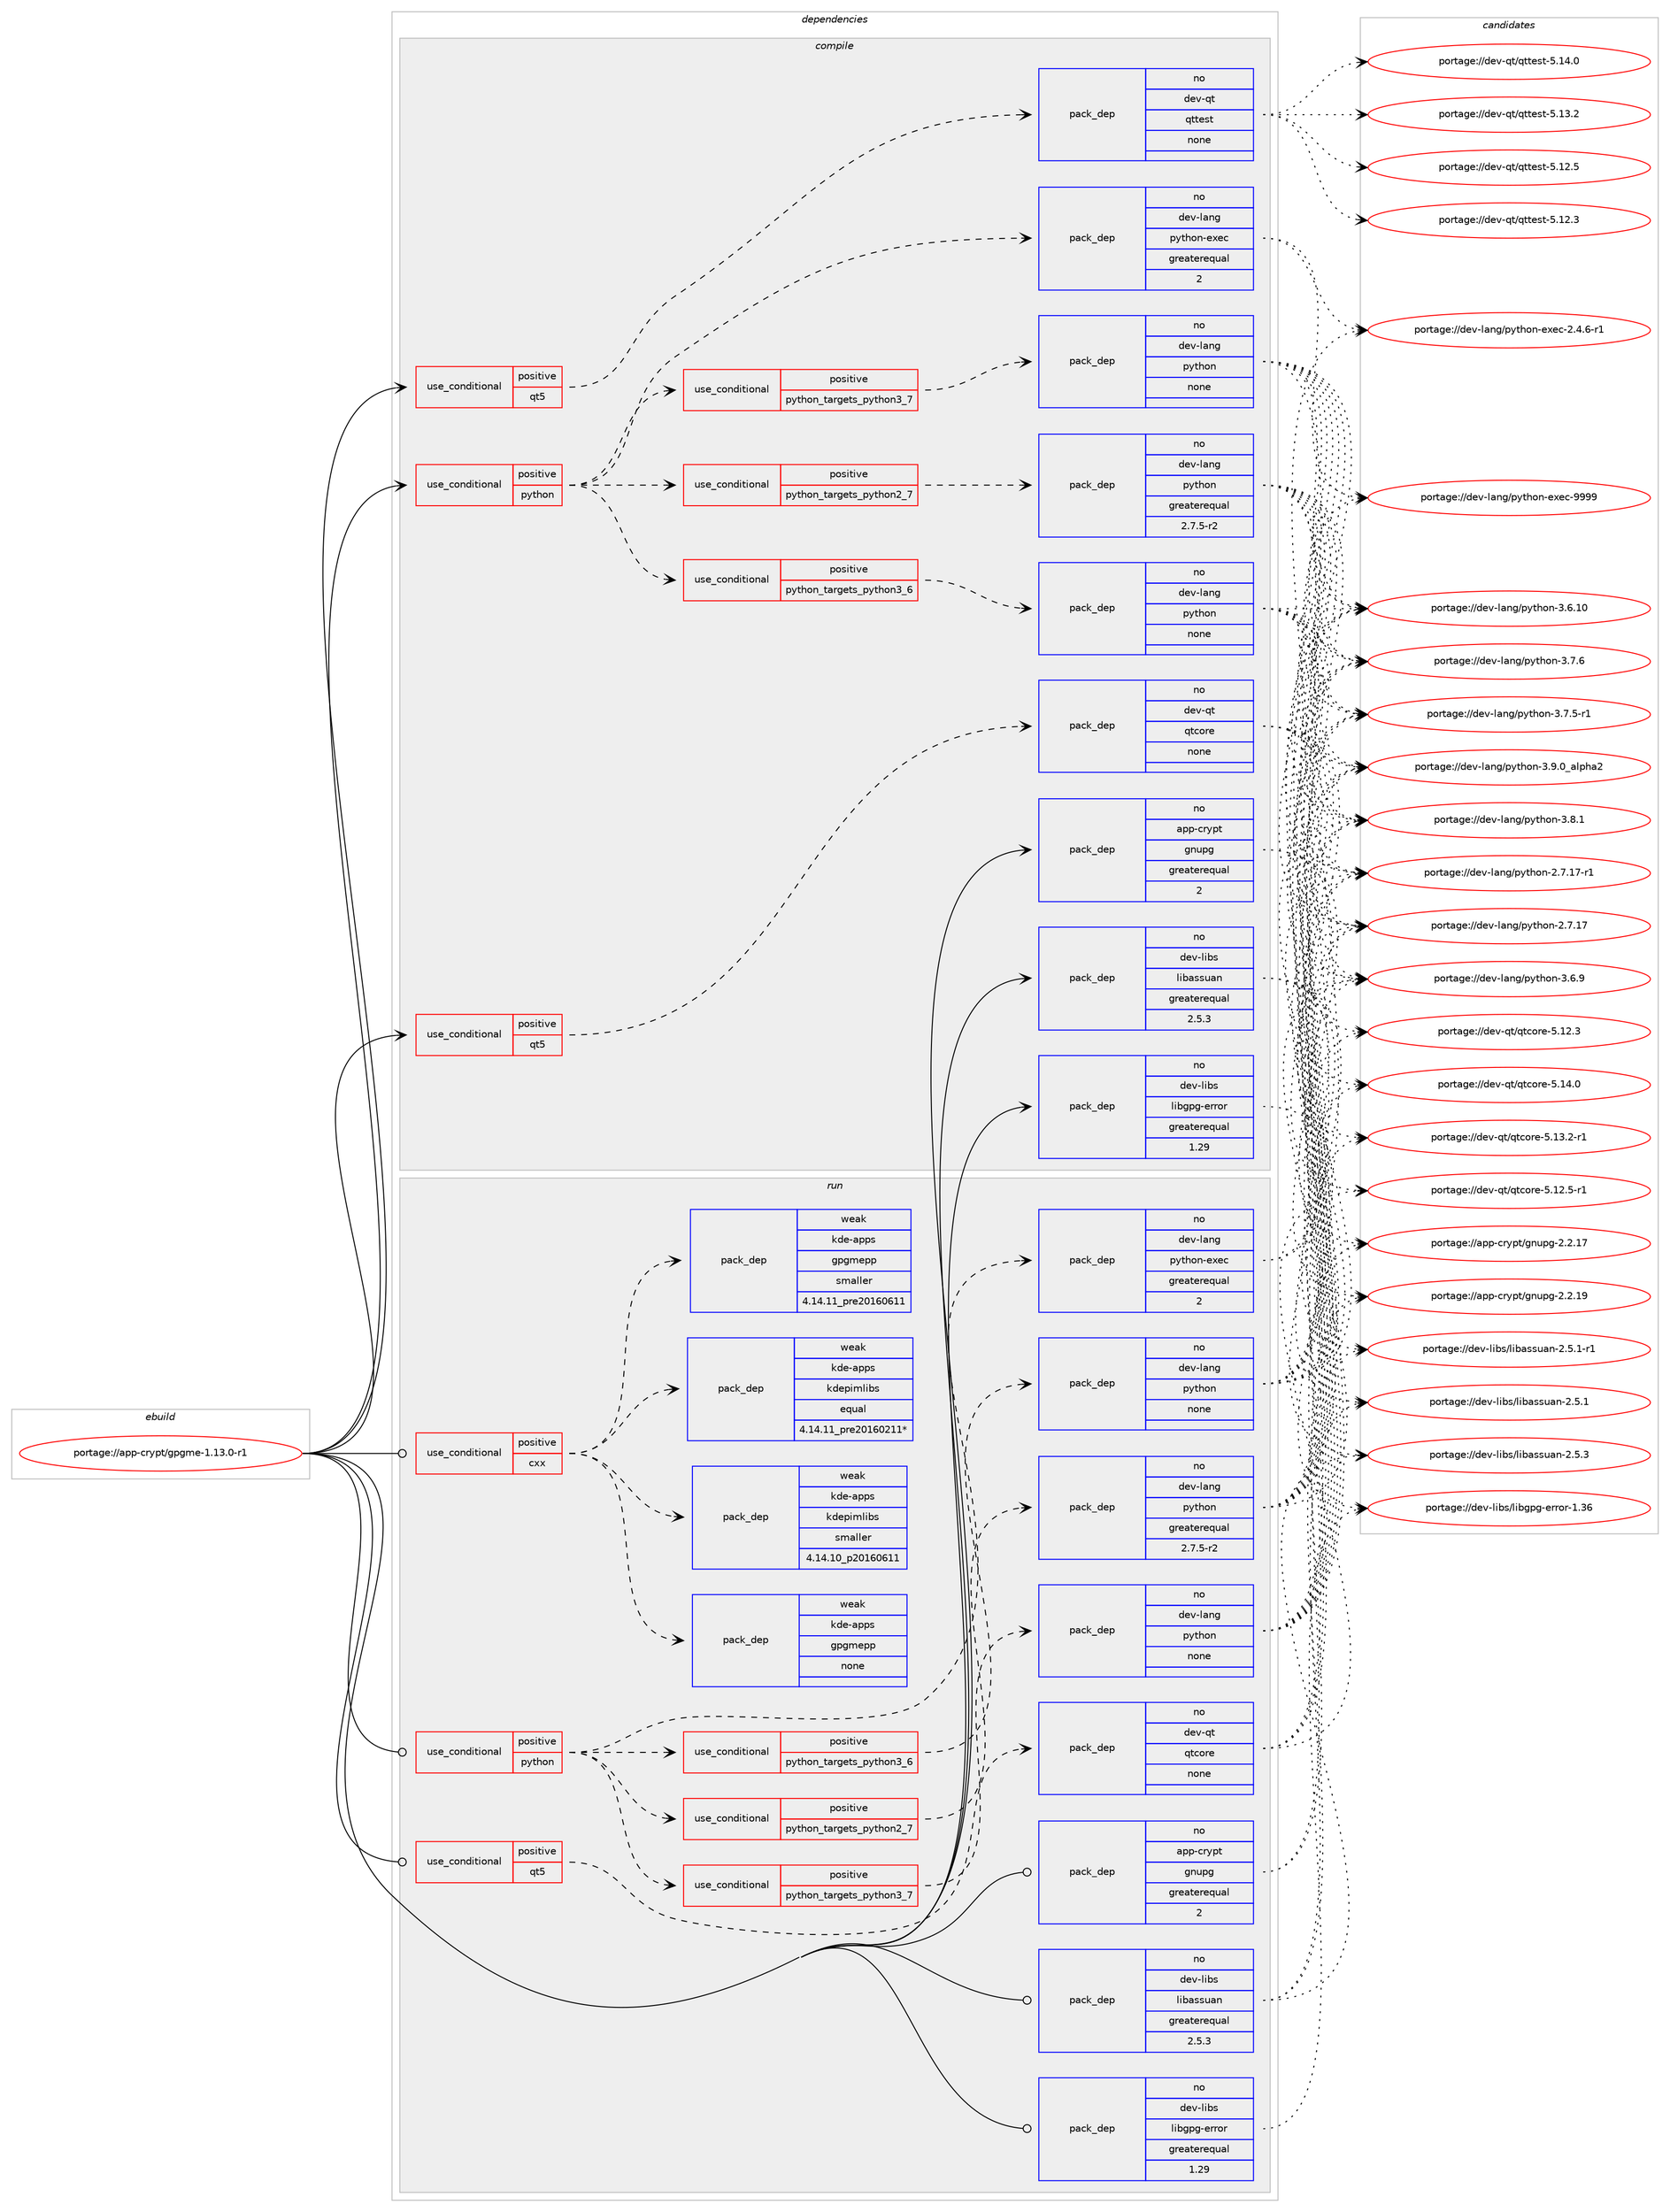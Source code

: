 digraph prolog {

# *************
# Graph options
# *************

newrank=true;
concentrate=true;
compound=true;
graph [rankdir=LR,fontname=Helvetica,fontsize=10,ranksep=1.5];#, ranksep=2.5, nodesep=0.2];
edge  [arrowhead=vee];
node  [fontname=Helvetica,fontsize=10];

# **********
# The ebuild
# **********

subgraph cluster_leftcol {
color=gray;
label=<<i>ebuild</i>>;
id [label="portage://app-crypt/gpgme-1.13.0-r1", color=red, width=4, href="../app-crypt/gpgme-1.13.0-r1.svg"];
}

# ****************
# The dependencies
# ****************

subgraph cluster_midcol {
color=gray;
label=<<i>dependencies</i>>;
subgraph cluster_compile {
fillcolor="#eeeeee";
style=filled;
label=<<i>compile</i>>;
subgraph cond151504 {
dependency642989 [label=<<TABLE BORDER="0" CELLBORDER="1" CELLSPACING="0" CELLPADDING="4"><TR><TD ROWSPAN="3" CELLPADDING="10">use_conditional</TD></TR><TR><TD>positive</TD></TR><TR><TD>python</TD></TR></TABLE>>, shape=none, color=red];
subgraph cond151505 {
dependency642990 [label=<<TABLE BORDER="0" CELLBORDER="1" CELLSPACING="0" CELLPADDING="4"><TR><TD ROWSPAN="3" CELLPADDING="10">use_conditional</TD></TR><TR><TD>positive</TD></TR><TR><TD>python_targets_python2_7</TD></TR></TABLE>>, shape=none, color=red];
subgraph pack482930 {
dependency642991 [label=<<TABLE BORDER="0" CELLBORDER="1" CELLSPACING="0" CELLPADDING="4" WIDTH="220"><TR><TD ROWSPAN="6" CELLPADDING="30">pack_dep</TD></TR><TR><TD WIDTH="110">no</TD></TR><TR><TD>dev-lang</TD></TR><TR><TD>python</TD></TR><TR><TD>greaterequal</TD></TR><TR><TD>2.7.5-r2</TD></TR></TABLE>>, shape=none, color=blue];
}
dependency642990:e -> dependency642991:w [weight=20,style="dashed",arrowhead="vee"];
}
dependency642989:e -> dependency642990:w [weight=20,style="dashed",arrowhead="vee"];
subgraph cond151506 {
dependency642992 [label=<<TABLE BORDER="0" CELLBORDER="1" CELLSPACING="0" CELLPADDING="4"><TR><TD ROWSPAN="3" CELLPADDING="10">use_conditional</TD></TR><TR><TD>positive</TD></TR><TR><TD>python_targets_python3_6</TD></TR></TABLE>>, shape=none, color=red];
subgraph pack482931 {
dependency642993 [label=<<TABLE BORDER="0" CELLBORDER="1" CELLSPACING="0" CELLPADDING="4" WIDTH="220"><TR><TD ROWSPAN="6" CELLPADDING="30">pack_dep</TD></TR><TR><TD WIDTH="110">no</TD></TR><TR><TD>dev-lang</TD></TR><TR><TD>python</TD></TR><TR><TD>none</TD></TR><TR><TD></TD></TR></TABLE>>, shape=none, color=blue];
}
dependency642992:e -> dependency642993:w [weight=20,style="dashed",arrowhead="vee"];
}
dependency642989:e -> dependency642992:w [weight=20,style="dashed",arrowhead="vee"];
subgraph cond151507 {
dependency642994 [label=<<TABLE BORDER="0" CELLBORDER="1" CELLSPACING="0" CELLPADDING="4"><TR><TD ROWSPAN="3" CELLPADDING="10">use_conditional</TD></TR><TR><TD>positive</TD></TR><TR><TD>python_targets_python3_7</TD></TR></TABLE>>, shape=none, color=red];
subgraph pack482932 {
dependency642995 [label=<<TABLE BORDER="0" CELLBORDER="1" CELLSPACING="0" CELLPADDING="4" WIDTH="220"><TR><TD ROWSPAN="6" CELLPADDING="30">pack_dep</TD></TR><TR><TD WIDTH="110">no</TD></TR><TR><TD>dev-lang</TD></TR><TR><TD>python</TD></TR><TR><TD>none</TD></TR><TR><TD></TD></TR></TABLE>>, shape=none, color=blue];
}
dependency642994:e -> dependency642995:w [weight=20,style="dashed",arrowhead="vee"];
}
dependency642989:e -> dependency642994:w [weight=20,style="dashed",arrowhead="vee"];
subgraph pack482933 {
dependency642996 [label=<<TABLE BORDER="0" CELLBORDER="1" CELLSPACING="0" CELLPADDING="4" WIDTH="220"><TR><TD ROWSPAN="6" CELLPADDING="30">pack_dep</TD></TR><TR><TD WIDTH="110">no</TD></TR><TR><TD>dev-lang</TD></TR><TR><TD>python-exec</TD></TR><TR><TD>greaterequal</TD></TR><TR><TD>2</TD></TR></TABLE>>, shape=none, color=blue];
}
dependency642989:e -> dependency642996:w [weight=20,style="dashed",arrowhead="vee"];
}
id:e -> dependency642989:w [weight=20,style="solid",arrowhead="vee"];
subgraph cond151508 {
dependency642997 [label=<<TABLE BORDER="0" CELLBORDER="1" CELLSPACING="0" CELLPADDING="4"><TR><TD ROWSPAN="3" CELLPADDING="10">use_conditional</TD></TR><TR><TD>positive</TD></TR><TR><TD>qt5</TD></TR></TABLE>>, shape=none, color=red];
subgraph pack482934 {
dependency642998 [label=<<TABLE BORDER="0" CELLBORDER="1" CELLSPACING="0" CELLPADDING="4" WIDTH="220"><TR><TD ROWSPAN="6" CELLPADDING="30">pack_dep</TD></TR><TR><TD WIDTH="110">no</TD></TR><TR><TD>dev-qt</TD></TR><TR><TD>qtcore</TD></TR><TR><TD>none</TD></TR><TR><TD></TD></TR></TABLE>>, shape=none, color=blue];
}
dependency642997:e -> dependency642998:w [weight=20,style="dashed",arrowhead="vee"];
}
id:e -> dependency642997:w [weight=20,style="solid",arrowhead="vee"];
subgraph cond151509 {
dependency642999 [label=<<TABLE BORDER="0" CELLBORDER="1" CELLSPACING="0" CELLPADDING="4"><TR><TD ROWSPAN="3" CELLPADDING="10">use_conditional</TD></TR><TR><TD>positive</TD></TR><TR><TD>qt5</TD></TR></TABLE>>, shape=none, color=red];
subgraph pack482935 {
dependency643000 [label=<<TABLE BORDER="0" CELLBORDER="1" CELLSPACING="0" CELLPADDING="4" WIDTH="220"><TR><TD ROWSPAN="6" CELLPADDING="30">pack_dep</TD></TR><TR><TD WIDTH="110">no</TD></TR><TR><TD>dev-qt</TD></TR><TR><TD>qttest</TD></TR><TR><TD>none</TD></TR><TR><TD></TD></TR></TABLE>>, shape=none, color=blue];
}
dependency642999:e -> dependency643000:w [weight=20,style="dashed",arrowhead="vee"];
}
id:e -> dependency642999:w [weight=20,style="solid",arrowhead="vee"];
subgraph pack482936 {
dependency643001 [label=<<TABLE BORDER="0" CELLBORDER="1" CELLSPACING="0" CELLPADDING="4" WIDTH="220"><TR><TD ROWSPAN="6" CELLPADDING="30">pack_dep</TD></TR><TR><TD WIDTH="110">no</TD></TR><TR><TD>app-crypt</TD></TR><TR><TD>gnupg</TD></TR><TR><TD>greaterequal</TD></TR><TR><TD>2</TD></TR></TABLE>>, shape=none, color=blue];
}
id:e -> dependency643001:w [weight=20,style="solid",arrowhead="vee"];
subgraph pack482937 {
dependency643002 [label=<<TABLE BORDER="0" CELLBORDER="1" CELLSPACING="0" CELLPADDING="4" WIDTH="220"><TR><TD ROWSPAN="6" CELLPADDING="30">pack_dep</TD></TR><TR><TD WIDTH="110">no</TD></TR><TR><TD>dev-libs</TD></TR><TR><TD>libassuan</TD></TR><TR><TD>greaterequal</TD></TR><TR><TD>2.5.3</TD></TR></TABLE>>, shape=none, color=blue];
}
id:e -> dependency643002:w [weight=20,style="solid",arrowhead="vee"];
subgraph pack482938 {
dependency643003 [label=<<TABLE BORDER="0" CELLBORDER="1" CELLSPACING="0" CELLPADDING="4" WIDTH="220"><TR><TD ROWSPAN="6" CELLPADDING="30">pack_dep</TD></TR><TR><TD WIDTH="110">no</TD></TR><TR><TD>dev-libs</TD></TR><TR><TD>libgpg-error</TD></TR><TR><TD>greaterequal</TD></TR><TR><TD>1.29</TD></TR></TABLE>>, shape=none, color=blue];
}
id:e -> dependency643003:w [weight=20,style="solid",arrowhead="vee"];
}
subgraph cluster_compileandrun {
fillcolor="#eeeeee";
style=filled;
label=<<i>compile and run</i>>;
}
subgraph cluster_run {
fillcolor="#eeeeee";
style=filled;
label=<<i>run</i>>;
subgraph cond151510 {
dependency643004 [label=<<TABLE BORDER="0" CELLBORDER="1" CELLSPACING="0" CELLPADDING="4"><TR><TD ROWSPAN="3" CELLPADDING="10">use_conditional</TD></TR><TR><TD>positive</TD></TR><TR><TD>cxx</TD></TR></TABLE>>, shape=none, color=red];
subgraph pack482939 {
dependency643005 [label=<<TABLE BORDER="0" CELLBORDER="1" CELLSPACING="0" CELLPADDING="4" WIDTH="220"><TR><TD ROWSPAN="6" CELLPADDING="30">pack_dep</TD></TR><TR><TD WIDTH="110">weak</TD></TR><TR><TD>kde-apps</TD></TR><TR><TD>gpgmepp</TD></TR><TR><TD>smaller</TD></TR><TR><TD>4.14.11_pre20160611</TD></TR></TABLE>>, shape=none, color=blue];
}
dependency643004:e -> dependency643005:w [weight=20,style="dashed",arrowhead="vee"];
subgraph pack482940 {
dependency643006 [label=<<TABLE BORDER="0" CELLBORDER="1" CELLSPACING="0" CELLPADDING="4" WIDTH="220"><TR><TD ROWSPAN="6" CELLPADDING="30">pack_dep</TD></TR><TR><TD WIDTH="110">weak</TD></TR><TR><TD>kde-apps</TD></TR><TR><TD>gpgmepp</TD></TR><TR><TD>none</TD></TR><TR><TD></TD></TR></TABLE>>, shape=none, color=blue];
}
dependency643004:e -> dependency643006:w [weight=20,style="dashed",arrowhead="vee"];
subgraph pack482941 {
dependency643007 [label=<<TABLE BORDER="0" CELLBORDER="1" CELLSPACING="0" CELLPADDING="4" WIDTH="220"><TR><TD ROWSPAN="6" CELLPADDING="30">pack_dep</TD></TR><TR><TD WIDTH="110">weak</TD></TR><TR><TD>kde-apps</TD></TR><TR><TD>kdepimlibs</TD></TR><TR><TD>smaller</TD></TR><TR><TD>4.14.10_p20160611</TD></TR></TABLE>>, shape=none, color=blue];
}
dependency643004:e -> dependency643007:w [weight=20,style="dashed",arrowhead="vee"];
subgraph pack482942 {
dependency643008 [label=<<TABLE BORDER="0" CELLBORDER="1" CELLSPACING="0" CELLPADDING="4" WIDTH="220"><TR><TD ROWSPAN="6" CELLPADDING="30">pack_dep</TD></TR><TR><TD WIDTH="110">weak</TD></TR><TR><TD>kde-apps</TD></TR><TR><TD>kdepimlibs</TD></TR><TR><TD>equal</TD></TR><TR><TD>4.14.11_pre20160211*</TD></TR></TABLE>>, shape=none, color=blue];
}
dependency643004:e -> dependency643008:w [weight=20,style="dashed",arrowhead="vee"];
}
id:e -> dependency643004:w [weight=20,style="solid",arrowhead="odot"];
subgraph cond151511 {
dependency643009 [label=<<TABLE BORDER="0" CELLBORDER="1" CELLSPACING="0" CELLPADDING="4"><TR><TD ROWSPAN="3" CELLPADDING="10">use_conditional</TD></TR><TR><TD>positive</TD></TR><TR><TD>python</TD></TR></TABLE>>, shape=none, color=red];
subgraph cond151512 {
dependency643010 [label=<<TABLE BORDER="0" CELLBORDER="1" CELLSPACING="0" CELLPADDING="4"><TR><TD ROWSPAN="3" CELLPADDING="10">use_conditional</TD></TR><TR><TD>positive</TD></TR><TR><TD>python_targets_python2_7</TD></TR></TABLE>>, shape=none, color=red];
subgraph pack482943 {
dependency643011 [label=<<TABLE BORDER="0" CELLBORDER="1" CELLSPACING="0" CELLPADDING="4" WIDTH="220"><TR><TD ROWSPAN="6" CELLPADDING="30">pack_dep</TD></TR><TR><TD WIDTH="110">no</TD></TR><TR><TD>dev-lang</TD></TR><TR><TD>python</TD></TR><TR><TD>greaterequal</TD></TR><TR><TD>2.7.5-r2</TD></TR></TABLE>>, shape=none, color=blue];
}
dependency643010:e -> dependency643011:w [weight=20,style="dashed",arrowhead="vee"];
}
dependency643009:e -> dependency643010:w [weight=20,style="dashed",arrowhead="vee"];
subgraph cond151513 {
dependency643012 [label=<<TABLE BORDER="0" CELLBORDER="1" CELLSPACING="0" CELLPADDING="4"><TR><TD ROWSPAN="3" CELLPADDING="10">use_conditional</TD></TR><TR><TD>positive</TD></TR><TR><TD>python_targets_python3_6</TD></TR></TABLE>>, shape=none, color=red];
subgraph pack482944 {
dependency643013 [label=<<TABLE BORDER="0" CELLBORDER="1" CELLSPACING="0" CELLPADDING="4" WIDTH="220"><TR><TD ROWSPAN="6" CELLPADDING="30">pack_dep</TD></TR><TR><TD WIDTH="110">no</TD></TR><TR><TD>dev-lang</TD></TR><TR><TD>python</TD></TR><TR><TD>none</TD></TR><TR><TD></TD></TR></TABLE>>, shape=none, color=blue];
}
dependency643012:e -> dependency643013:w [weight=20,style="dashed",arrowhead="vee"];
}
dependency643009:e -> dependency643012:w [weight=20,style="dashed",arrowhead="vee"];
subgraph cond151514 {
dependency643014 [label=<<TABLE BORDER="0" CELLBORDER="1" CELLSPACING="0" CELLPADDING="4"><TR><TD ROWSPAN="3" CELLPADDING="10">use_conditional</TD></TR><TR><TD>positive</TD></TR><TR><TD>python_targets_python3_7</TD></TR></TABLE>>, shape=none, color=red];
subgraph pack482945 {
dependency643015 [label=<<TABLE BORDER="0" CELLBORDER="1" CELLSPACING="0" CELLPADDING="4" WIDTH="220"><TR><TD ROWSPAN="6" CELLPADDING="30">pack_dep</TD></TR><TR><TD WIDTH="110">no</TD></TR><TR><TD>dev-lang</TD></TR><TR><TD>python</TD></TR><TR><TD>none</TD></TR><TR><TD></TD></TR></TABLE>>, shape=none, color=blue];
}
dependency643014:e -> dependency643015:w [weight=20,style="dashed",arrowhead="vee"];
}
dependency643009:e -> dependency643014:w [weight=20,style="dashed",arrowhead="vee"];
subgraph pack482946 {
dependency643016 [label=<<TABLE BORDER="0" CELLBORDER="1" CELLSPACING="0" CELLPADDING="4" WIDTH="220"><TR><TD ROWSPAN="6" CELLPADDING="30">pack_dep</TD></TR><TR><TD WIDTH="110">no</TD></TR><TR><TD>dev-lang</TD></TR><TR><TD>python-exec</TD></TR><TR><TD>greaterequal</TD></TR><TR><TD>2</TD></TR></TABLE>>, shape=none, color=blue];
}
dependency643009:e -> dependency643016:w [weight=20,style="dashed",arrowhead="vee"];
}
id:e -> dependency643009:w [weight=20,style="solid",arrowhead="odot"];
subgraph cond151515 {
dependency643017 [label=<<TABLE BORDER="0" CELLBORDER="1" CELLSPACING="0" CELLPADDING="4"><TR><TD ROWSPAN="3" CELLPADDING="10">use_conditional</TD></TR><TR><TD>positive</TD></TR><TR><TD>qt5</TD></TR></TABLE>>, shape=none, color=red];
subgraph pack482947 {
dependency643018 [label=<<TABLE BORDER="0" CELLBORDER="1" CELLSPACING="0" CELLPADDING="4" WIDTH="220"><TR><TD ROWSPAN="6" CELLPADDING="30">pack_dep</TD></TR><TR><TD WIDTH="110">no</TD></TR><TR><TD>dev-qt</TD></TR><TR><TD>qtcore</TD></TR><TR><TD>none</TD></TR><TR><TD></TD></TR></TABLE>>, shape=none, color=blue];
}
dependency643017:e -> dependency643018:w [weight=20,style="dashed",arrowhead="vee"];
}
id:e -> dependency643017:w [weight=20,style="solid",arrowhead="odot"];
subgraph pack482948 {
dependency643019 [label=<<TABLE BORDER="0" CELLBORDER="1" CELLSPACING="0" CELLPADDING="4" WIDTH="220"><TR><TD ROWSPAN="6" CELLPADDING="30">pack_dep</TD></TR><TR><TD WIDTH="110">no</TD></TR><TR><TD>app-crypt</TD></TR><TR><TD>gnupg</TD></TR><TR><TD>greaterequal</TD></TR><TR><TD>2</TD></TR></TABLE>>, shape=none, color=blue];
}
id:e -> dependency643019:w [weight=20,style="solid",arrowhead="odot"];
subgraph pack482949 {
dependency643020 [label=<<TABLE BORDER="0" CELLBORDER="1" CELLSPACING="0" CELLPADDING="4" WIDTH="220"><TR><TD ROWSPAN="6" CELLPADDING="30">pack_dep</TD></TR><TR><TD WIDTH="110">no</TD></TR><TR><TD>dev-libs</TD></TR><TR><TD>libassuan</TD></TR><TR><TD>greaterequal</TD></TR><TR><TD>2.5.3</TD></TR></TABLE>>, shape=none, color=blue];
}
id:e -> dependency643020:w [weight=20,style="solid",arrowhead="odot"];
subgraph pack482950 {
dependency643021 [label=<<TABLE BORDER="0" CELLBORDER="1" CELLSPACING="0" CELLPADDING="4" WIDTH="220"><TR><TD ROWSPAN="6" CELLPADDING="30">pack_dep</TD></TR><TR><TD WIDTH="110">no</TD></TR><TR><TD>dev-libs</TD></TR><TR><TD>libgpg-error</TD></TR><TR><TD>greaterequal</TD></TR><TR><TD>1.29</TD></TR></TABLE>>, shape=none, color=blue];
}
id:e -> dependency643021:w [weight=20,style="solid",arrowhead="odot"];
}
}

# **************
# The candidates
# **************

subgraph cluster_choices {
rank=same;
color=gray;
label=<<i>candidates</i>>;

subgraph choice482930 {
color=black;
nodesep=1;
choice10010111845108971101034711212111610411111045514657464895971081121049750 [label="portage://dev-lang/python-3.9.0_alpha2", color=red, width=4,href="../dev-lang/python-3.9.0_alpha2.svg"];
choice100101118451089711010347112121116104111110455146564649 [label="portage://dev-lang/python-3.8.1", color=red, width=4,href="../dev-lang/python-3.8.1.svg"];
choice100101118451089711010347112121116104111110455146554654 [label="portage://dev-lang/python-3.7.6", color=red, width=4,href="../dev-lang/python-3.7.6.svg"];
choice1001011184510897110103471121211161041111104551465546534511449 [label="portage://dev-lang/python-3.7.5-r1", color=red, width=4,href="../dev-lang/python-3.7.5-r1.svg"];
choice100101118451089711010347112121116104111110455146544657 [label="portage://dev-lang/python-3.6.9", color=red, width=4,href="../dev-lang/python-3.6.9.svg"];
choice10010111845108971101034711212111610411111045514654464948 [label="portage://dev-lang/python-3.6.10", color=red, width=4,href="../dev-lang/python-3.6.10.svg"];
choice100101118451089711010347112121116104111110455046554649554511449 [label="portage://dev-lang/python-2.7.17-r1", color=red, width=4,href="../dev-lang/python-2.7.17-r1.svg"];
choice10010111845108971101034711212111610411111045504655464955 [label="portage://dev-lang/python-2.7.17", color=red, width=4,href="../dev-lang/python-2.7.17.svg"];
dependency642991:e -> choice10010111845108971101034711212111610411111045514657464895971081121049750:w [style=dotted,weight="100"];
dependency642991:e -> choice100101118451089711010347112121116104111110455146564649:w [style=dotted,weight="100"];
dependency642991:e -> choice100101118451089711010347112121116104111110455146554654:w [style=dotted,weight="100"];
dependency642991:e -> choice1001011184510897110103471121211161041111104551465546534511449:w [style=dotted,weight="100"];
dependency642991:e -> choice100101118451089711010347112121116104111110455146544657:w [style=dotted,weight="100"];
dependency642991:e -> choice10010111845108971101034711212111610411111045514654464948:w [style=dotted,weight="100"];
dependency642991:e -> choice100101118451089711010347112121116104111110455046554649554511449:w [style=dotted,weight="100"];
dependency642991:e -> choice10010111845108971101034711212111610411111045504655464955:w [style=dotted,weight="100"];
}
subgraph choice482931 {
color=black;
nodesep=1;
choice10010111845108971101034711212111610411111045514657464895971081121049750 [label="portage://dev-lang/python-3.9.0_alpha2", color=red, width=4,href="../dev-lang/python-3.9.0_alpha2.svg"];
choice100101118451089711010347112121116104111110455146564649 [label="portage://dev-lang/python-3.8.1", color=red, width=4,href="../dev-lang/python-3.8.1.svg"];
choice100101118451089711010347112121116104111110455146554654 [label="portage://dev-lang/python-3.7.6", color=red, width=4,href="../dev-lang/python-3.7.6.svg"];
choice1001011184510897110103471121211161041111104551465546534511449 [label="portage://dev-lang/python-3.7.5-r1", color=red, width=4,href="../dev-lang/python-3.7.5-r1.svg"];
choice100101118451089711010347112121116104111110455146544657 [label="portage://dev-lang/python-3.6.9", color=red, width=4,href="../dev-lang/python-3.6.9.svg"];
choice10010111845108971101034711212111610411111045514654464948 [label="portage://dev-lang/python-3.6.10", color=red, width=4,href="../dev-lang/python-3.6.10.svg"];
choice100101118451089711010347112121116104111110455046554649554511449 [label="portage://dev-lang/python-2.7.17-r1", color=red, width=4,href="../dev-lang/python-2.7.17-r1.svg"];
choice10010111845108971101034711212111610411111045504655464955 [label="portage://dev-lang/python-2.7.17", color=red, width=4,href="../dev-lang/python-2.7.17.svg"];
dependency642993:e -> choice10010111845108971101034711212111610411111045514657464895971081121049750:w [style=dotted,weight="100"];
dependency642993:e -> choice100101118451089711010347112121116104111110455146564649:w [style=dotted,weight="100"];
dependency642993:e -> choice100101118451089711010347112121116104111110455146554654:w [style=dotted,weight="100"];
dependency642993:e -> choice1001011184510897110103471121211161041111104551465546534511449:w [style=dotted,weight="100"];
dependency642993:e -> choice100101118451089711010347112121116104111110455146544657:w [style=dotted,weight="100"];
dependency642993:e -> choice10010111845108971101034711212111610411111045514654464948:w [style=dotted,weight="100"];
dependency642993:e -> choice100101118451089711010347112121116104111110455046554649554511449:w [style=dotted,weight="100"];
dependency642993:e -> choice10010111845108971101034711212111610411111045504655464955:w [style=dotted,weight="100"];
}
subgraph choice482932 {
color=black;
nodesep=1;
choice10010111845108971101034711212111610411111045514657464895971081121049750 [label="portage://dev-lang/python-3.9.0_alpha2", color=red, width=4,href="../dev-lang/python-3.9.0_alpha2.svg"];
choice100101118451089711010347112121116104111110455146564649 [label="portage://dev-lang/python-3.8.1", color=red, width=4,href="../dev-lang/python-3.8.1.svg"];
choice100101118451089711010347112121116104111110455146554654 [label="portage://dev-lang/python-3.7.6", color=red, width=4,href="../dev-lang/python-3.7.6.svg"];
choice1001011184510897110103471121211161041111104551465546534511449 [label="portage://dev-lang/python-3.7.5-r1", color=red, width=4,href="../dev-lang/python-3.7.5-r1.svg"];
choice100101118451089711010347112121116104111110455146544657 [label="portage://dev-lang/python-3.6.9", color=red, width=4,href="../dev-lang/python-3.6.9.svg"];
choice10010111845108971101034711212111610411111045514654464948 [label="portage://dev-lang/python-3.6.10", color=red, width=4,href="../dev-lang/python-3.6.10.svg"];
choice100101118451089711010347112121116104111110455046554649554511449 [label="portage://dev-lang/python-2.7.17-r1", color=red, width=4,href="../dev-lang/python-2.7.17-r1.svg"];
choice10010111845108971101034711212111610411111045504655464955 [label="portage://dev-lang/python-2.7.17", color=red, width=4,href="../dev-lang/python-2.7.17.svg"];
dependency642995:e -> choice10010111845108971101034711212111610411111045514657464895971081121049750:w [style=dotted,weight="100"];
dependency642995:e -> choice100101118451089711010347112121116104111110455146564649:w [style=dotted,weight="100"];
dependency642995:e -> choice100101118451089711010347112121116104111110455146554654:w [style=dotted,weight="100"];
dependency642995:e -> choice1001011184510897110103471121211161041111104551465546534511449:w [style=dotted,weight="100"];
dependency642995:e -> choice100101118451089711010347112121116104111110455146544657:w [style=dotted,weight="100"];
dependency642995:e -> choice10010111845108971101034711212111610411111045514654464948:w [style=dotted,weight="100"];
dependency642995:e -> choice100101118451089711010347112121116104111110455046554649554511449:w [style=dotted,weight="100"];
dependency642995:e -> choice10010111845108971101034711212111610411111045504655464955:w [style=dotted,weight="100"];
}
subgraph choice482933 {
color=black;
nodesep=1;
choice10010111845108971101034711212111610411111045101120101994557575757 [label="portage://dev-lang/python-exec-9999", color=red, width=4,href="../dev-lang/python-exec-9999.svg"];
choice10010111845108971101034711212111610411111045101120101994550465246544511449 [label="portage://dev-lang/python-exec-2.4.6-r1", color=red, width=4,href="../dev-lang/python-exec-2.4.6-r1.svg"];
dependency642996:e -> choice10010111845108971101034711212111610411111045101120101994557575757:w [style=dotted,weight="100"];
dependency642996:e -> choice10010111845108971101034711212111610411111045101120101994550465246544511449:w [style=dotted,weight="100"];
}
subgraph choice482934 {
color=black;
nodesep=1;
choice10010111845113116471131169911111410145534649524648 [label="portage://dev-qt/qtcore-5.14.0", color=red, width=4,href="../dev-qt/qtcore-5.14.0.svg"];
choice100101118451131164711311699111114101455346495146504511449 [label="portage://dev-qt/qtcore-5.13.2-r1", color=red, width=4,href="../dev-qt/qtcore-5.13.2-r1.svg"];
choice100101118451131164711311699111114101455346495046534511449 [label="portage://dev-qt/qtcore-5.12.5-r1", color=red, width=4,href="../dev-qt/qtcore-5.12.5-r1.svg"];
choice10010111845113116471131169911111410145534649504651 [label="portage://dev-qt/qtcore-5.12.3", color=red, width=4,href="../dev-qt/qtcore-5.12.3.svg"];
dependency642998:e -> choice10010111845113116471131169911111410145534649524648:w [style=dotted,weight="100"];
dependency642998:e -> choice100101118451131164711311699111114101455346495146504511449:w [style=dotted,weight="100"];
dependency642998:e -> choice100101118451131164711311699111114101455346495046534511449:w [style=dotted,weight="100"];
dependency642998:e -> choice10010111845113116471131169911111410145534649504651:w [style=dotted,weight="100"];
}
subgraph choice482935 {
color=black;
nodesep=1;
choice100101118451131164711311611610111511645534649524648 [label="portage://dev-qt/qttest-5.14.0", color=red, width=4,href="../dev-qt/qttest-5.14.0.svg"];
choice100101118451131164711311611610111511645534649514650 [label="portage://dev-qt/qttest-5.13.2", color=red, width=4,href="../dev-qt/qttest-5.13.2.svg"];
choice100101118451131164711311611610111511645534649504653 [label="portage://dev-qt/qttest-5.12.5", color=red, width=4,href="../dev-qt/qttest-5.12.5.svg"];
choice100101118451131164711311611610111511645534649504651 [label="portage://dev-qt/qttest-5.12.3", color=red, width=4,href="../dev-qt/qttest-5.12.3.svg"];
dependency643000:e -> choice100101118451131164711311611610111511645534649524648:w [style=dotted,weight="100"];
dependency643000:e -> choice100101118451131164711311611610111511645534649514650:w [style=dotted,weight="100"];
dependency643000:e -> choice100101118451131164711311611610111511645534649504653:w [style=dotted,weight="100"];
dependency643000:e -> choice100101118451131164711311611610111511645534649504651:w [style=dotted,weight="100"];
}
subgraph choice482936 {
color=black;
nodesep=1;
choice9711211245991141211121164710311011711210345504650464957 [label="portage://app-crypt/gnupg-2.2.19", color=red, width=4,href="../app-crypt/gnupg-2.2.19.svg"];
choice9711211245991141211121164710311011711210345504650464955 [label="portage://app-crypt/gnupg-2.2.17", color=red, width=4,href="../app-crypt/gnupg-2.2.17.svg"];
dependency643001:e -> choice9711211245991141211121164710311011711210345504650464957:w [style=dotted,weight="100"];
dependency643001:e -> choice9711211245991141211121164710311011711210345504650464955:w [style=dotted,weight="100"];
}
subgraph choice482937 {
color=black;
nodesep=1;
choice100101118451081059811547108105989711511511797110455046534651 [label="portage://dev-libs/libassuan-2.5.3", color=red, width=4,href="../dev-libs/libassuan-2.5.3.svg"];
choice1001011184510810598115471081059897115115117971104550465346494511449 [label="portage://dev-libs/libassuan-2.5.1-r1", color=red, width=4,href="../dev-libs/libassuan-2.5.1-r1.svg"];
choice100101118451081059811547108105989711511511797110455046534649 [label="portage://dev-libs/libassuan-2.5.1", color=red, width=4,href="../dev-libs/libassuan-2.5.1.svg"];
dependency643002:e -> choice100101118451081059811547108105989711511511797110455046534651:w [style=dotted,weight="100"];
dependency643002:e -> choice1001011184510810598115471081059897115115117971104550465346494511449:w [style=dotted,weight="100"];
dependency643002:e -> choice100101118451081059811547108105989711511511797110455046534649:w [style=dotted,weight="100"];
}
subgraph choice482938 {
color=black;
nodesep=1;
choice10010111845108105981154710810598103112103451011141141111144549465154 [label="portage://dev-libs/libgpg-error-1.36", color=red, width=4,href="../dev-libs/libgpg-error-1.36.svg"];
dependency643003:e -> choice10010111845108105981154710810598103112103451011141141111144549465154:w [style=dotted,weight="100"];
}
subgraph choice482939 {
color=black;
nodesep=1;
}
subgraph choice482940 {
color=black;
nodesep=1;
}
subgraph choice482941 {
color=black;
nodesep=1;
}
subgraph choice482942 {
color=black;
nodesep=1;
}
subgraph choice482943 {
color=black;
nodesep=1;
choice10010111845108971101034711212111610411111045514657464895971081121049750 [label="portage://dev-lang/python-3.9.0_alpha2", color=red, width=4,href="../dev-lang/python-3.9.0_alpha2.svg"];
choice100101118451089711010347112121116104111110455146564649 [label="portage://dev-lang/python-3.8.1", color=red, width=4,href="../dev-lang/python-3.8.1.svg"];
choice100101118451089711010347112121116104111110455146554654 [label="portage://dev-lang/python-3.7.6", color=red, width=4,href="../dev-lang/python-3.7.6.svg"];
choice1001011184510897110103471121211161041111104551465546534511449 [label="portage://dev-lang/python-3.7.5-r1", color=red, width=4,href="../dev-lang/python-3.7.5-r1.svg"];
choice100101118451089711010347112121116104111110455146544657 [label="portage://dev-lang/python-3.6.9", color=red, width=4,href="../dev-lang/python-3.6.9.svg"];
choice10010111845108971101034711212111610411111045514654464948 [label="portage://dev-lang/python-3.6.10", color=red, width=4,href="../dev-lang/python-3.6.10.svg"];
choice100101118451089711010347112121116104111110455046554649554511449 [label="portage://dev-lang/python-2.7.17-r1", color=red, width=4,href="../dev-lang/python-2.7.17-r1.svg"];
choice10010111845108971101034711212111610411111045504655464955 [label="portage://dev-lang/python-2.7.17", color=red, width=4,href="../dev-lang/python-2.7.17.svg"];
dependency643011:e -> choice10010111845108971101034711212111610411111045514657464895971081121049750:w [style=dotted,weight="100"];
dependency643011:e -> choice100101118451089711010347112121116104111110455146564649:w [style=dotted,weight="100"];
dependency643011:e -> choice100101118451089711010347112121116104111110455146554654:w [style=dotted,weight="100"];
dependency643011:e -> choice1001011184510897110103471121211161041111104551465546534511449:w [style=dotted,weight="100"];
dependency643011:e -> choice100101118451089711010347112121116104111110455146544657:w [style=dotted,weight="100"];
dependency643011:e -> choice10010111845108971101034711212111610411111045514654464948:w [style=dotted,weight="100"];
dependency643011:e -> choice100101118451089711010347112121116104111110455046554649554511449:w [style=dotted,weight="100"];
dependency643011:e -> choice10010111845108971101034711212111610411111045504655464955:w [style=dotted,weight="100"];
}
subgraph choice482944 {
color=black;
nodesep=1;
choice10010111845108971101034711212111610411111045514657464895971081121049750 [label="portage://dev-lang/python-3.9.0_alpha2", color=red, width=4,href="../dev-lang/python-3.9.0_alpha2.svg"];
choice100101118451089711010347112121116104111110455146564649 [label="portage://dev-lang/python-3.8.1", color=red, width=4,href="../dev-lang/python-3.8.1.svg"];
choice100101118451089711010347112121116104111110455146554654 [label="portage://dev-lang/python-3.7.6", color=red, width=4,href="../dev-lang/python-3.7.6.svg"];
choice1001011184510897110103471121211161041111104551465546534511449 [label="portage://dev-lang/python-3.7.5-r1", color=red, width=4,href="../dev-lang/python-3.7.5-r1.svg"];
choice100101118451089711010347112121116104111110455146544657 [label="portage://dev-lang/python-3.6.9", color=red, width=4,href="../dev-lang/python-3.6.9.svg"];
choice10010111845108971101034711212111610411111045514654464948 [label="portage://dev-lang/python-3.6.10", color=red, width=4,href="../dev-lang/python-3.6.10.svg"];
choice100101118451089711010347112121116104111110455046554649554511449 [label="portage://dev-lang/python-2.7.17-r1", color=red, width=4,href="../dev-lang/python-2.7.17-r1.svg"];
choice10010111845108971101034711212111610411111045504655464955 [label="portage://dev-lang/python-2.7.17", color=red, width=4,href="../dev-lang/python-2.7.17.svg"];
dependency643013:e -> choice10010111845108971101034711212111610411111045514657464895971081121049750:w [style=dotted,weight="100"];
dependency643013:e -> choice100101118451089711010347112121116104111110455146564649:w [style=dotted,weight="100"];
dependency643013:e -> choice100101118451089711010347112121116104111110455146554654:w [style=dotted,weight="100"];
dependency643013:e -> choice1001011184510897110103471121211161041111104551465546534511449:w [style=dotted,weight="100"];
dependency643013:e -> choice100101118451089711010347112121116104111110455146544657:w [style=dotted,weight="100"];
dependency643013:e -> choice10010111845108971101034711212111610411111045514654464948:w [style=dotted,weight="100"];
dependency643013:e -> choice100101118451089711010347112121116104111110455046554649554511449:w [style=dotted,weight="100"];
dependency643013:e -> choice10010111845108971101034711212111610411111045504655464955:w [style=dotted,weight="100"];
}
subgraph choice482945 {
color=black;
nodesep=1;
choice10010111845108971101034711212111610411111045514657464895971081121049750 [label="portage://dev-lang/python-3.9.0_alpha2", color=red, width=4,href="../dev-lang/python-3.9.0_alpha2.svg"];
choice100101118451089711010347112121116104111110455146564649 [label="portage://dev-lang/python-3.8.1", color=red, width=4,href="../dev-lang/python-3.8.1.svg"];
choice100101118451089711010347112121116104111110455146554654 [label="portage://dev-lang/python-3.7.6", color=red, width=4,href="../dev-lang/python-3.7.6.svg"];
choice1001011184510897110103471121211161041111104551465546534511449 [label="portage://dev-lang/python-3.7.5-r1", color=red, width=4,href="../dev-lang/python-3.7.5-r1.svg"];
choice100101118451089711010347112121116104111110455146544657 [label="portage://dev-lang/python-3.6.9", color=red, width=4,href="../dev-lang/python-3.6.9.svg"];
choice10010111845108971101034711212111610411111045514654464948 [label="portage://dev-lang/python-3.6.10", color=red, width=4,href="../dev-lang/python-3.6.10.svg"];
choice100101118451089711010347112121116104111110455046554649554511449 [label="portage://dev-lang/python-2.7.17-r1", color=red, width=4,href="../dev-lang/python-2.7.17-r1.svg"];
choice10010111845108971101034711212111610411111045504655464955 [label="portage://dev-lang/python-2.7.17", color=red, width=4,href="../dev-lang/python-2.7.17.svg"];
dependency643015:e -> choice10010111845108971101034711212111610411111045514657464895971081121049750:w [style=dotted,weight="100"];
dependency643015:e -> choice100101118451089711010347112121116104111110455146564649:w [style=dotted,weight="100"];
dependency643015:e -> choice100101118451089711010347112121116104111110455146554654:w [style=dotted,weight="100"];
dependency643015:e -> choice1001011184510897110103471121211161041111104551465546534511449:w [style=dotted,weight="100"];
dependency643015:e -> choice100101118451089711010347112121116104111110455146544657:w [style=dotted,weight="100"];
dependency643015:e -> choice10010111845108971101034711212111610411111045514654464948:w [style=dotted,weight="100"];
dependency643015:e -> choice100101118451089711010347112121116104111110455046554649554511449:w [style=dotted,weight="100"];
dependency643015:e -> choice10010111845108971101034711212111610411111045504655464955:w [style=dotted,weight="100"];
}
subgraph choice482946 {
color=black;
nodesep=1;
choice10010111845108971101034711212111610411111045101120101994557575757 [label="portage://dev-lang/python-exec-9999", color=red, width=4,href="../dev-lang/python-exec-9999.svg"];
choice10010111845108971101034711212111610411111045101120101994550465246544511449 [label="portage://dev-lang/python-exec-2.4.6-r1", color=red, width=4,href="../dev-lang/python-exec-2.4.6-r1.svg"];
dependency643016:e -> choice10010111845108971101034711212111610411111045101120101994557575757:w [style=dotted,weight="100"];
dependency643016:e -> choice10010111845108971101034711212111610411111045101120101994550465246544511449:w [style=dotted,weight="100"];
}
subgraph choice482947 {
color=black;
nodesep=1;
choice10010111845113116471131169911111410145534649524648 [label="portage://dev-qt/qtcore-5.14.0", color=red, width=4,href="../dev-qt/qtcore-5.14.0.svg"];
choice100101118451131164711311699111114101455346495146504511449 [label="portage://dev-qt/qtcore-5.13.2-r1", color=red, width=4,href="../dev-qt/qtcore-5.13.2-r1.svg"];
choice100101118451131164711311699111114101455346495046534511449 [label="portage://dev-qt/qtcore-5.12.5-r1", color=red, width=4,href="../dev-qt/qtcore-5.12.5-r1.svg"];
choice10010111845113116471131169911111410145534649504651 [label="portage://dev-qt/qtcore-5.12.3", color=red, width=4,href="../dev-qt/qtcore-5.12.3.svg"];
dependency643018:e -> choice10010111845113116471131169911111410145534649524648:w [style=dotted,weight="100"];
dependency643018:e -> choice100101118451131164711311699111114101455346495146504511449:w [style=dotted,weight="100"];
dependency643018:e -> choice100101118451131164711311699111114101455346495046534511449:w [style=dotted,weight="100"];
dependency643018:e -> choice10010111845113116471131169911111410145534649504651:w [style=dotted,weight="100"];
}
subgraph choice482948 {
color=black;
nodesep=1;
choice9711211245991141211121164710311011711210345504650464957 [label="portage://app-crypt/gnupg-2.2.19", color=red, width=4,href="../app-crypt/gnupg-2.2.19.svg"];
choice9711211245991141211121164710311011711210345504650464955 [label="portage://app-crypt/gnupg-2.2.17", color=red, width=4,href="../app-crypt/gnupg-2.2.17.svg"];
dependency643019:e -> choice9711211245991141211121164710311011711210345504650464957:w [style=dotted,weight="100"];
dependency643019:e -> choice9711211245991141211121164710311011711210345504650464955:w [style=dotted,weight="100"];
}
subgraph choice482949 {
color=black;
nodesep=1;
choice100101118451081059811547108105989711511511797110455046534651 [label="portage://dev-libs/libassuan-2.5.3", color=red, width=4,href="../dev-libs/libassuan-2.5.3.svg"];
choice1001011184510810598115471081059897115115117971104550465346494511449 [label="portage://dev-libs/libassuan-2.5.1-r1", color=red, width=4,href="../dev-libs/libassuan-2.5.1-r1.svg"];
choice100101118451081059811547108105989711511511797110455046534649 [label="portage://dev-libs/libassuan-2.5.1", color=red, width=4,href="../dev-libs/libassuan-2.5.1.svg"];
dependency643020:e -> choice100101118451081059811547108105989711511511797110455046534651:w [style=dotted,weight="100"];
dependency643020:e -> choice1001011184510810598115471081059897115115117971104550465346494511449:w [style=dotted,weight="100"];
dependency643020:e -> choice100101118451081059811547108105989711511511797110455046534649:w [style=dotted,weight="100"];
}
subgraph choice482950 {
color=black;
nodesep=1;
choice10010111845108105981154710810598103112103451011141141111144549465154 [label="portage://dev-libs/libgpg-error-1.36", color=red, width=4,href="../dev-libs/libgpg-error-1.36.svg"];
dependency643021:e -> choice10010111845108105981154710810598103112103451011141141111144549465154:w [style=dotted,weight="100"];
}
}

}
